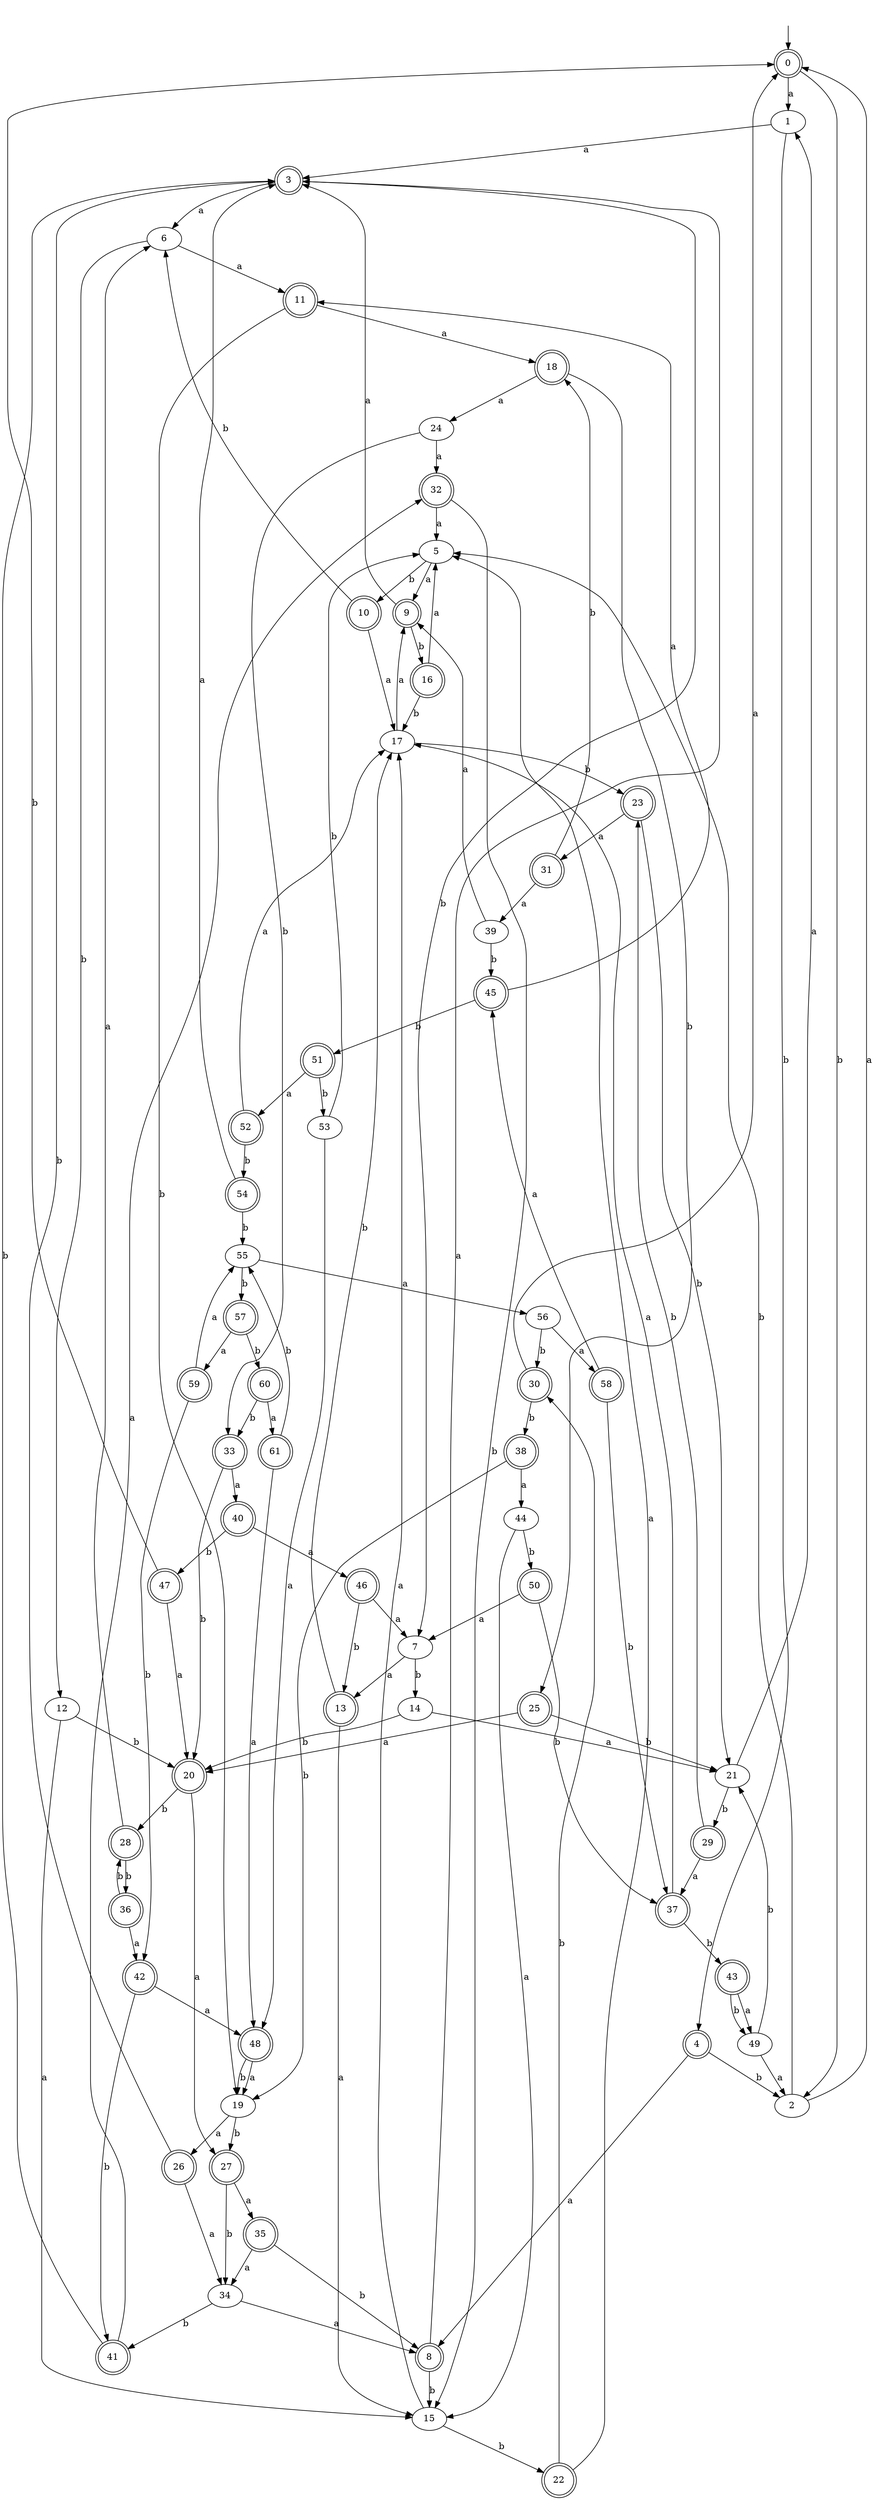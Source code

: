 digraph RandomDFA {
  __start0 [label="", shape=none];
  __start0 -> 0 [label=""];
  0 [shape=circle] [shape=doublecircle]
  0 -> 1 [label="a"]
  0 -> 2 [label="b"]
  1
  1 -> 3 [label="a"]
  1 -> 4 [label="b"]
  2
  2 -> 0 [label="a"]
  2 -> 5 [label="b"]
  3 [shape=doublecircle]
  3 -> 6 [label="a"]
  3 -> 7 [label="b"]
  4 [shape=doublecircle]
  4 -> 8 [label="a"]
  4 -> 2 [label="b"]
  5
  5 -> 9 [label="a"]
  5 -> 10 [label="b"]
  6
  6 -> 11 [label="a"]
  6 -> 12 [label="b"]
  7
  7 -> 13 [label="a"]
  7 -> 14 [label="b"]
  8 [shape=doublecircle]
  8 -> 3 [label="a"]
  8 -> 15 [label="b"]
  9 [shape=doublecircle]
  9 -> 3 [label="a"]
  9 -> 16 [label="b"]
  10 [shape=doublecircle]
  10 -> 17 [label="a"]
  10 -> 6 [label="b"]
  11 [shape=doublecircle]
  11 -> 18 [label="a"]
  11 -> 19 [label="b"]
  12
  12 -> 15 [label="a"]
  12 -> 20 [label="b"]
  13 [shape=doublecircle]
  13 -> 15 [label="a"]
  13 -> 17 [label="b"]
  14
  14 -> 21 [label="a"]
  14 -> 20 [label="b"]
  15
  15 -> 17 [label="a"]
  15 -> 22 [label="b"]
  16 [shape=doublecircle]
  16 -> 5 [label="a"]
  16 -> 17 [label="b"]
  17
  17 -> 9 [label="a"]
  17 -> 23 [label="b"]
  18 [shape=doublecircle]
  18 -> 24 [label="a"]
  18 -> 25 [label="b"]
  19
  19 -> 26 [label="a"]
  19 -> 27 [label="b"]
  20 [shape=doublecircle]
  20 -> 27 [label="a"]
  20 -> 28 [label="b"]
  21
  21 -> 1 [label="a"]
  21 -> 29 [label="b"]
  22 [shape=doublecircle]
  22 -> 5 [label="a"]
  22 -> 30 [label="b"]
  23 [shape=doublecircle]
  23 -> 31 [label="a"]
  23 -> 21 [label="b"]
  24
  24 -> 32 [label="a"]
  24 -> 33 [label="b"]
  25 [shape=doublecircle]
  25 -> 20 [label="a"]
  25 -> 21 [label="b"]
  26 [shape=doublecircle]
  26 -> 34 [label="a"]
  26 -> 3 [label="b"]
  27 [shape=doublecircle]
  27 -> 35 [label="a"]
  27 -> 34 [label="b"]
  28 [shape=doublecircle]
  28 -> 6 [label="a"]
  28 -> 36 [label="b"]
  29 [shape=doublecircle]
  29 -> 37 [label="a"]
  29 -> 23 [label="b"]
  30 [shape=doublecircle]
  30 -> 0 [label="a"]
  30 -> 38 [label="b"]
  31 [shape=doublecircle]
  31 -> 39 [label="a"]
  31 -> 18 [label="b"]
  32 [shape=doublecircle]
  32 -> 5 [label="a"]
  32 -> 15 [label="b"]
  33 [shape=doublecircle]
  33 -> 40 [label="a"]
  33 -> 20 [label="b"]
  34
  34 -> 8 [label="a"]
  34 -> 41 [label="b"]
  35 [shape=doublecircle]
  35 -> 34 [label="a"]
  35 -> 8 [label="b"]
  36 [shape=doublecircle]
  36 -> 42 [label="a"]
  36 -> 28 [label="b"]
  37 [shape=doublecircle]
  37 -> 17 [label="a"]
  37 -> 43 [label="b"]
  38 [shape=doublecircle]
  38 -> 44 [label="a"]
  38 -> 19 [label="b"]
  39
  39 -> 9 [label="a"]
  39 -> 45 [label="b"]
  40 [shape=doublecircle]
  40 -> 46 [label="a"]
  40 -> 47 [label="b"]
  41 [shape=doublecircle]
  41 -> 32 [label="a"]
  41 -> 3 [label="b"]
  42 [shape=doublecircle]
  42 -> 48 [label="a"]
  42 -> 41 [label="b"]
  43 [shape=doublecircle]
  43 -> 49 [label="a"]
  43 -> 49 [label="b"]
  44
  44 -> 15 [label="a"]
  44 -> 50 [label="b"]
  45 [shape=doublecircle]
  45 -> 11 [label="a"]
  45 -> 51 [label="b"]
  46 [shape=doublecircle]
  46 -> 7 [label="a"]
  46 -> 13 [label="b"]
  47 [shape=doublecircle]
  47 -> 20 [label="a"]
  47 -> 0 [label="b"]
  48 [shape=doublecircle]
  48 -> 19 [label="a"]
  48 -> 19 [label="b"]
  49
  49 -> 2 [label="a"]
  49 -> 21 [label="b"]
  50 [shape=doublecircle]
  50 -> 7 [label="a"]
  50 -> 37 [label="b"]
  51 [shape=doublecircle]
  51 -> 52 [label="a"]
  51 -> 53 [label="b"]
  52 [shape=doublecircle]
  52 -> 17 [label="a"]
  52 -> 54 [label="b"]
  53
  53 -> 48 [label="a"]
  53 -> 5 [label="b"]
  54 [shape=doublecircle]
  54 -> 3 [label="a"]
  54 -> 55 [label="b"]
  55
  55 -> 56 [label="a"]
  55 -> 57 [label="b"]
  56
  56 -> 58 [label="a"]
  56 -> 30 [label="b"]
  57 [shape=doublecircle]
  57 -> 59 [label="a"]
  57 -> 60 [label="b"]
  58 [shape=doublecircle]
  58 -> 45 [label="a"]
  58 -> 37 [label="b"]
  59 [shape=doublecircle]
  59 -> 55 [label="a"]
  59 -> 42 [label="b"]
  60 [shape=doublecircle]
  60 -> 61 [label="a"]
  60 -> 33 [label="b"]
  61 [shape=doublecircle]
  61 -> 48 [label="a"]
  61 -> 55 [label="b"]
}

